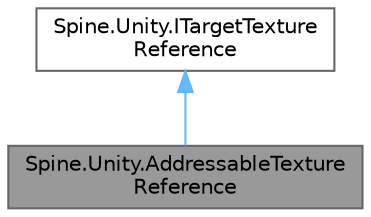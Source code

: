 digraph "Spine.Unity.AddressableTextureReference"
{
 // LATEX_PDF_SIZE
  bgcolor="transparent";
  edge [fontname=Helvetica,fontsize=10,labelfontname=Helvetica,labelfontsize=10];
  node [fontname=Helvetica,fontsize=10,shape=box,height=0.2,width=0.4];
  Node1 [id="Node000001",label="Spine.Unity.AddressableTexture\lReference",height=0.2,width=0.4,color="gray40", fillcolor="grey60", style="filled", fontcolor="black",tooltip=" "];
  Node2 -> Node1 [id="edge1_Node000001_Node000002",dir="back",color="steelblue1",style="solid",tooltip=" "];
  Node2 [id="Node000002",label="Spine.Unity.ITargetTexture\lReference",height=0.2,width=0.4,color="gray40", fillcolor="white", style="filled",URL="$interface_spine_1_1_unity_1_1_i_target_texture_reference.html",tooltip="Interface to derive a concrete target reference struct from which holds an on-demand loading referenc..."];
}
